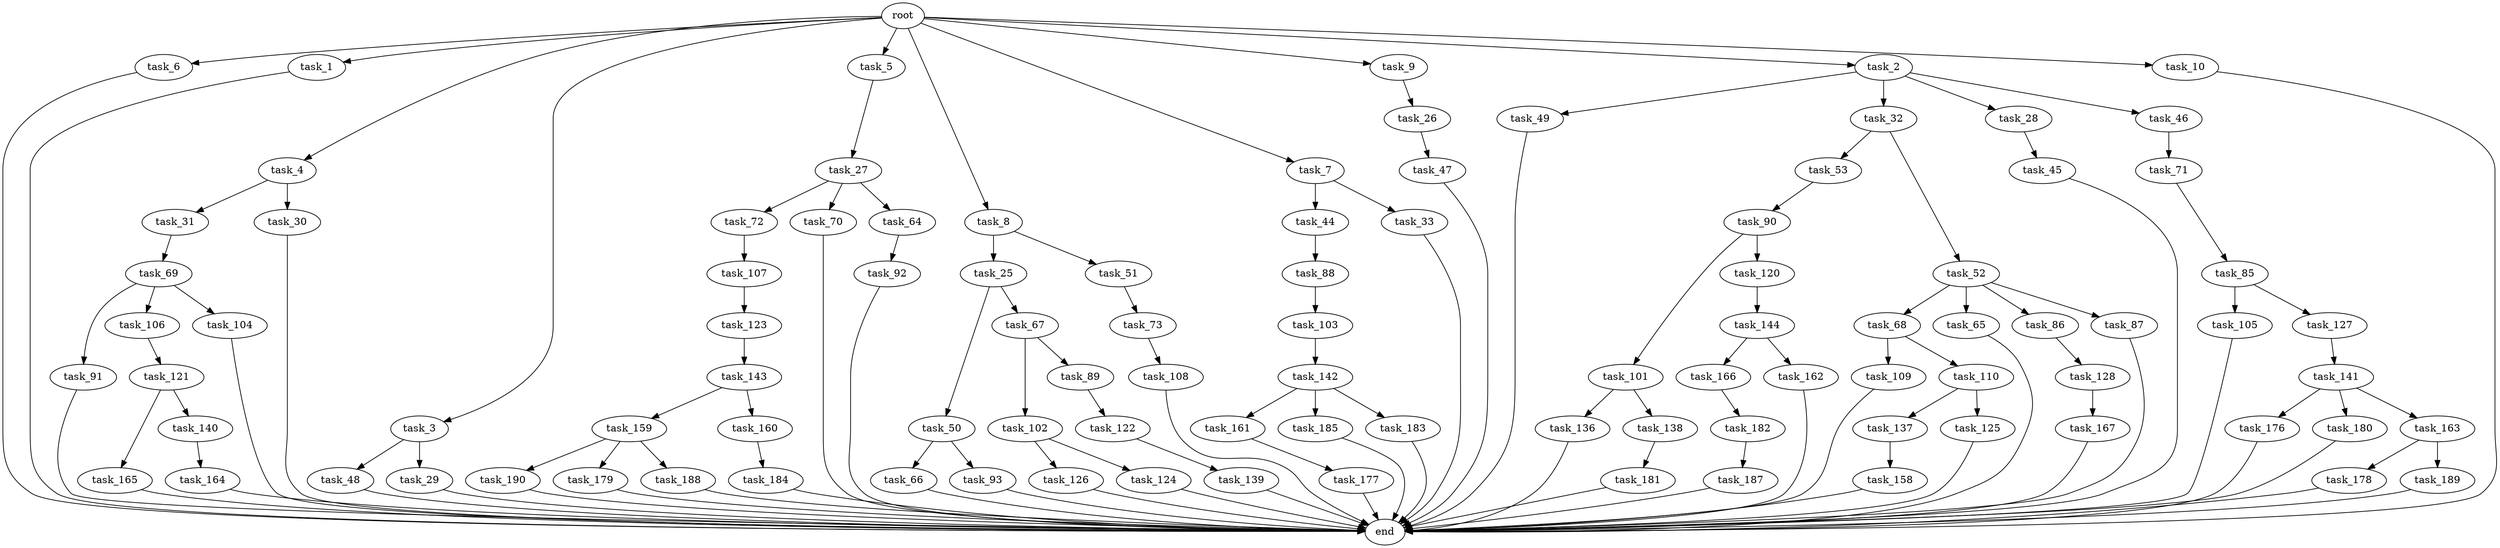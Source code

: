 digraph G {
  task_6 [size="1.024000"];
  task_91 [size="420906795.008000"];
  task_45 [size="858993459.200000"];
  task_187 [size="549755813.888000"];
  task_123 [size="858993459.200000"];
  task_44 [size="420906795.008000"];
  task_66 [size="137438953.472000"];
  task_1 [size="1.024000"];
  task_159 [size="549755813.888000"];
  task_68 [size="77309411.328000"];
  task_190 [size="695784701.952000"];
  task_65 [size="77309411.328000"];
  task_72 [size="420906795.008000"];
  root [size="0.000000"];
  task_178 [size="214748364.800000"];
  task_176 [size="695784701.952000"];
  task_179 [size="695784701.952000"];
  task_144 [size="858993459.200000"];
  task_4 [size="1.024000"];
  task_3 [size="1.024000"];
  task_5 [size="1.024000"];
  task_93 [size="137438953.472000"];
  task_85 [size="77309411.328000"];
  task_101 [size="34359738.368000"];
  task_182 [size="214748364.800000"];
  task_8 [size="1.024000"];
  task_120 [size="34359738.368000"];
  task_184 [size="549755813.888000"];
  task_27 [size="34359738.368000"];
  task_109 [size="420906795.008000"];
  task_177 [size="549755813.888000"];
  task_136 [size="34359738.368000"];
  task_86 [size="77309411.328000"];
  task_166 [size="309237645.312000"];
  task_107 [size="77309411.328000"];
  task_49 [size="858993459.200000"];
  task_161 [size="420906795.008000"];
  task_128 [size="309237645.312000"];
  task_32 [size="858993459.200000"];
  task_92 [size="549755813.888000"];
  task_88 [size="695784701.952000"];
  task_167 [size="137438953.472000"];
  task_7 [size="1.024000"];
  task_189 [size="214748364.800000"];
  task_188 [size="695784701.952000"];
  task_53 [size="309237645.312000"];
  task_25 [size="137438953.472000"];
  task_126 [size="214748364.800000"];
  task_51 [size="137438953.472000"];
  task_31 [size="214748364.800000"];
  task_28 [size="858993459.200000"];
  task_142 [size="309237645.312000"];
  task_9 [size="1.024000"];
  task_137 [size="549755813.888000"];
  task_180 [size="695784701.952000"];
  task_121 [size="309237645.312000"];
  task_141 [size="137438953.472000"];
  task_162 [size="309237645.312000"];
  task_26 [size="34359738.368000"];
  task_143 [size="695784701.952000"];
  task_2 [size="1.024000"];
  task_106 [size="420906795.008000"];
  task_105 [size="420906795.008000"];
  task_33 [size="420906795.008000"];
  task_87 [size="77309411.328000"];
  task_50 [size="858993459.200000"];
  task_122 [size="34359738.368000"];
  task_104 [size="420906795.008000"];
  task_158 [size="137438953.472000"];
  task_160 [size="549755813.888000"];
  task_103 [size="549755813.888000"];
  task_127 [size="420906795.008000"];
  task_70 [size="420906795.008000"];
  task_165 [size="137438953.472000"];
  task_30 [size="214748364.800000"];
  task_67 [size="858993459.200000"];
  task_48 [size="309237645.312000"];
  task_10 [size="1.024000"];
  task_73 [size="34359738.368000"];
  task_185 [size="420906795.008000"];
  task_164 [size="309237645.312000"];
  task_52 [size="309237645.312000"];
  task_64 [size="420906795.008000"];
  task_163 [size="695784701.952000"];
  task_29 [size="309237645.312000"];
  task_102 [size="77309411.328000"];
  task_183 [size="420906795.008000"];
  task_181 [size="420906795.008000"];
  task_139 [size="34359738.368000"];
  task_47 [size="137438953.472000"];
  task_69 [size="34359738.368000"];
  task_140 [size="137438953.472000"];
  task_108 [size="34359738.368000"];
  end [size="0.000000"];
  task_71 [size="309237645.312000"];
  task_89 [size="77309411.328000"];
  task_46 [size="858993459.200000"];
  task_110 [size="420906795.008000"];
  task_124 [size="214748364.800000"];
  task_125 [size="549755813.888000"];
  task_138 [size="34359738.368000"];
  task_90 [size="695784701.952000"];

  task_6 -> end [size="1.000000"];
  task_91 -> end [size="1.000000"];
  task_45 -> end [size="1.000000"];
  task_187 -> end [size="1.000000"];
  task_123 -> task_143 [size="679477248.000000"];
  task_44 -> task_88 [size="679477248.000000"];
  task_66 -> end [size="1.000000"];
  task_1 -> end [size="1.000000"];
  task_159 -> task_190 [size="679477248.000000"];
  task_159 -> task_188 [size="679477248.000000"];
  task_159 -> task_179 [size="679477248.000000"];
  task_68 -> task_110 [size="411041792.000000"];
  task_68 -> task_109 [size="411041792.000000"];
  task_190 -> end [size="1.000000"];
  task_65 -> end [size="1.000000"];
  task_72 -> task_107 [size="75497472.000000"];
  root -> task_2 [size="1.000000"];
  root -> task_6 [size="1.000000"];
  root -> task_7 [size="1.000000"];
  root -> task_4 [size="1.000000"];
  root -> task_3 [size="1.000000"];
  root -> task_5 [size="1.000000"];
  root -> task_1 [size="1.000000"];
  root -> task_8 [size="1.000000"];
  root -> task_9 [size="1.000000"];
  root -> task_10 [size="1.000000"];
  task_178 -> end [size="1.000000"];
  task_176 -> end [size="1.000000"];
  task_179 -> end [size="1.000000"];
  task_144 -> task_166 [size="301989888.000000"];
  task_144 -> task_162 [size="301989888.000000"];
  task_4 -> task_31 [size="209715200.000000"];
  task_4 -> task_30 [size="209715200.000000"];
  task_3 -> task_29 [size="301989888.000000"];
  task_3 -> task_48 [size="301989888.000000"];
  task_5 -> task_27 [size="33554432.000000"];
  task_93 -> end [size="1.000000"];
  task_85 -> task_105 [size="411041792.000000"];
  task_85 -> task_127 [size="411041792.000000"];
  task_101 -> task_138 [size="33554432.000000"];
  task_101 -> task_136 [size="33554432.000000"];
  task_182 -> task_187 [size="536870912.000000"];
  task_8 -> task_25 [size="134217728.000000"];
  task_8 -> task_51 [size="134217728.000000"];
  task_120 -> task_144 [size="838860800.000000"];
  task_184 -> end [size="1.000000"];
  task_27 -> task_70 [size="411041792.000000"];
  task_27 -> task_64 [size="411041792.000000"];
  task_27 -> task_72 [size="411041792.000000"];
  task_109 -> end [size="1.000000"];
  task_177 -> end [size="1.000000"];
  task_136 -> end [size="1.000000"];
  task_86 -> task_128 [size="301989888.000000"];
  task_166 -> task_182 [size="209715200.000000"];
  task_107 -> task_123 [size="838860800.000000"];
  task_49 -> end [size="1.000000"];
  task_161 -> task_177 [size="536870912.000000"];
  task_128 -> task_167 [size="134217728.000000"];
  task_32 -> task_53 [size="301989888.000000"];
  task_32 -> task_52 [size="301989888.000000"];
  task_92 -> end [size="1.000000"];
  task_88 -> task_103 [size="536870912.000000"];
  task_167 -> end [size="1.000000"];
  task_7 -> task_33 [size="411041792.000000"];
  task_7 -> task_44 [size="411041792.000000"];
  task_189 -> end [size="1.000000"];
  task_188 -> end [size="1.000000"];
  task_53 -> task_90 [size="679477248.000000"];
  task_25 -> task_67 [size="838860800.000000"];
  task_25 -> task_50 [size="838860800.000000"];
  task_126 -> end [size="1.000000"];
  task_51 -> task_73 [size="33554432.000000"];
  task_31 -> task_69 [size="33554432.000000"];
  task_28 -> task_45 [size="838860800.000000"];
  task_142 -> task_183 [size="411041792.000000"];
  task_142 -> task_161 [size="411041792.000000"];
  task_142 -> task_185 [size="411041792.000000"];
  task_9 -> task_26 [size="33554432.000000"];
  task_137 -> task_158 [size="134217728.000000"];
  task_180 -> end [size="1.000000"];
  task_121 -> task_165 [size="134217728.000000"];
  task_121 -> task_140 [size="134217728.000000"];
  task_141 -> task_180 [size="679477248.000000"];
  task_141 -> task_176 [size="679477248.000000"];
  task_141 -> task_163 [size="679477248.000000"];
  task_162 -> end [size="1.000000"];
  task_26 -> task_47 [size="134217728.000000"];
  task_143 -> task_159 [size="536870912.000000"];
  task_143 -> task_160 [size="536870912.000000"];
  task_2 -> task_46 [size="838860800.000000"];
  task_2 -> task_32 [size="838860800.000000"];
  task_2 -> task_28 [size="838860800.000000"];
  task_2 -> task_49 [size="838860800.000000"];
  task_106 -> task_121 [size="301989888.000000"];
  task_105 -> end [size="1.000000"];
  task_33 -> end [size="1.000000"];
  task_87 -> end [size="1.000000"];
  task_50 -> task_66 [size="134217728.000000"];
  task_50 -> task_93 [size="134217728.000000"];
  task_122 -> task_139 [size="33554432.000000"];
  task_104 -> end [size="1.000000"];
  task_158 -> end [size="1.000000"];
  task_160 -> task_184 [size="536870912.000000"];
  task_103 -> task_142 [size="301989888.000000"];
  task_127 -> task_141 [size="134217728.000000"];
  task_70 -> end [size="1.000000"];
  task_165 -> end [size="1.000000"];
  task_30 -> end [size="1.000000"];
  task_67 -> task_89 [size="75497472.000000"];
  task_67 -> task_102 [size="75497472.000000"];
  task_48 -> end [size="1.000000"];
  task_10 -> end [size="1.000000"];
  task_73 -> task_108 [size="33554432.000000"];
  task_185 -> end [size="1.000000"];
  task_164 -> end [size="1.000000"];
  task_52 -> task_87 [size="75497472.000000"];
  task_52 -> task_86 [size="75497472.000000"];
  task_52 -> task_65 [size="75497472.000000"];
  task_52 -> task_68 [size="75497472.000000"];
  task_64 -> task_92 [size="536870912.000000"];
  task_163 -> task_178 [size="209715200.000000"];
  task_163 -> task_189 [size="209715200.000000"];
  task_29 -> end [size="1.000000"];
  task_102 -> task_124 [size="209715200.000000"];
  task_102 -> task_126 [size="209715200.000000"];
  task_183 -> end [size="1.000000"];
  task_181 -> end [size="1.000000"];
  task_139 -> end [size="1.000000"];
  task_47 -> end [size="1.000000"];
  task_69 -> task_106 [size="411041792.000000"];
  task_69 -> task_104 [size="411041792.000000"];
  task_69 -> task_91 [size="411041792.000000"];
  task_140 -> task_164 [size="301989888.000000"];
  task_108 -> end [size="1.000000"];
  task_71 -> task_85 [size="75497472.000000"];
  task_89 -> task_122 [size="33554432.000000"];
  task_46 -> task_71 [size="301989888.000000"];
  task_110 -> task_125 [size="536870912.000000"];
  task_110 -> task_137 [size="536870912.000000"];
  task_124 -> end [size="1.000000"];
  task_125 -> end [size="1.000000"];
  task_138 -> task_181 [size="411041792.000000"];
  task_90 -> task_101 [size="33554432.000000"];
  task_90 -> task_120 [size="33554432.000000"];
}
